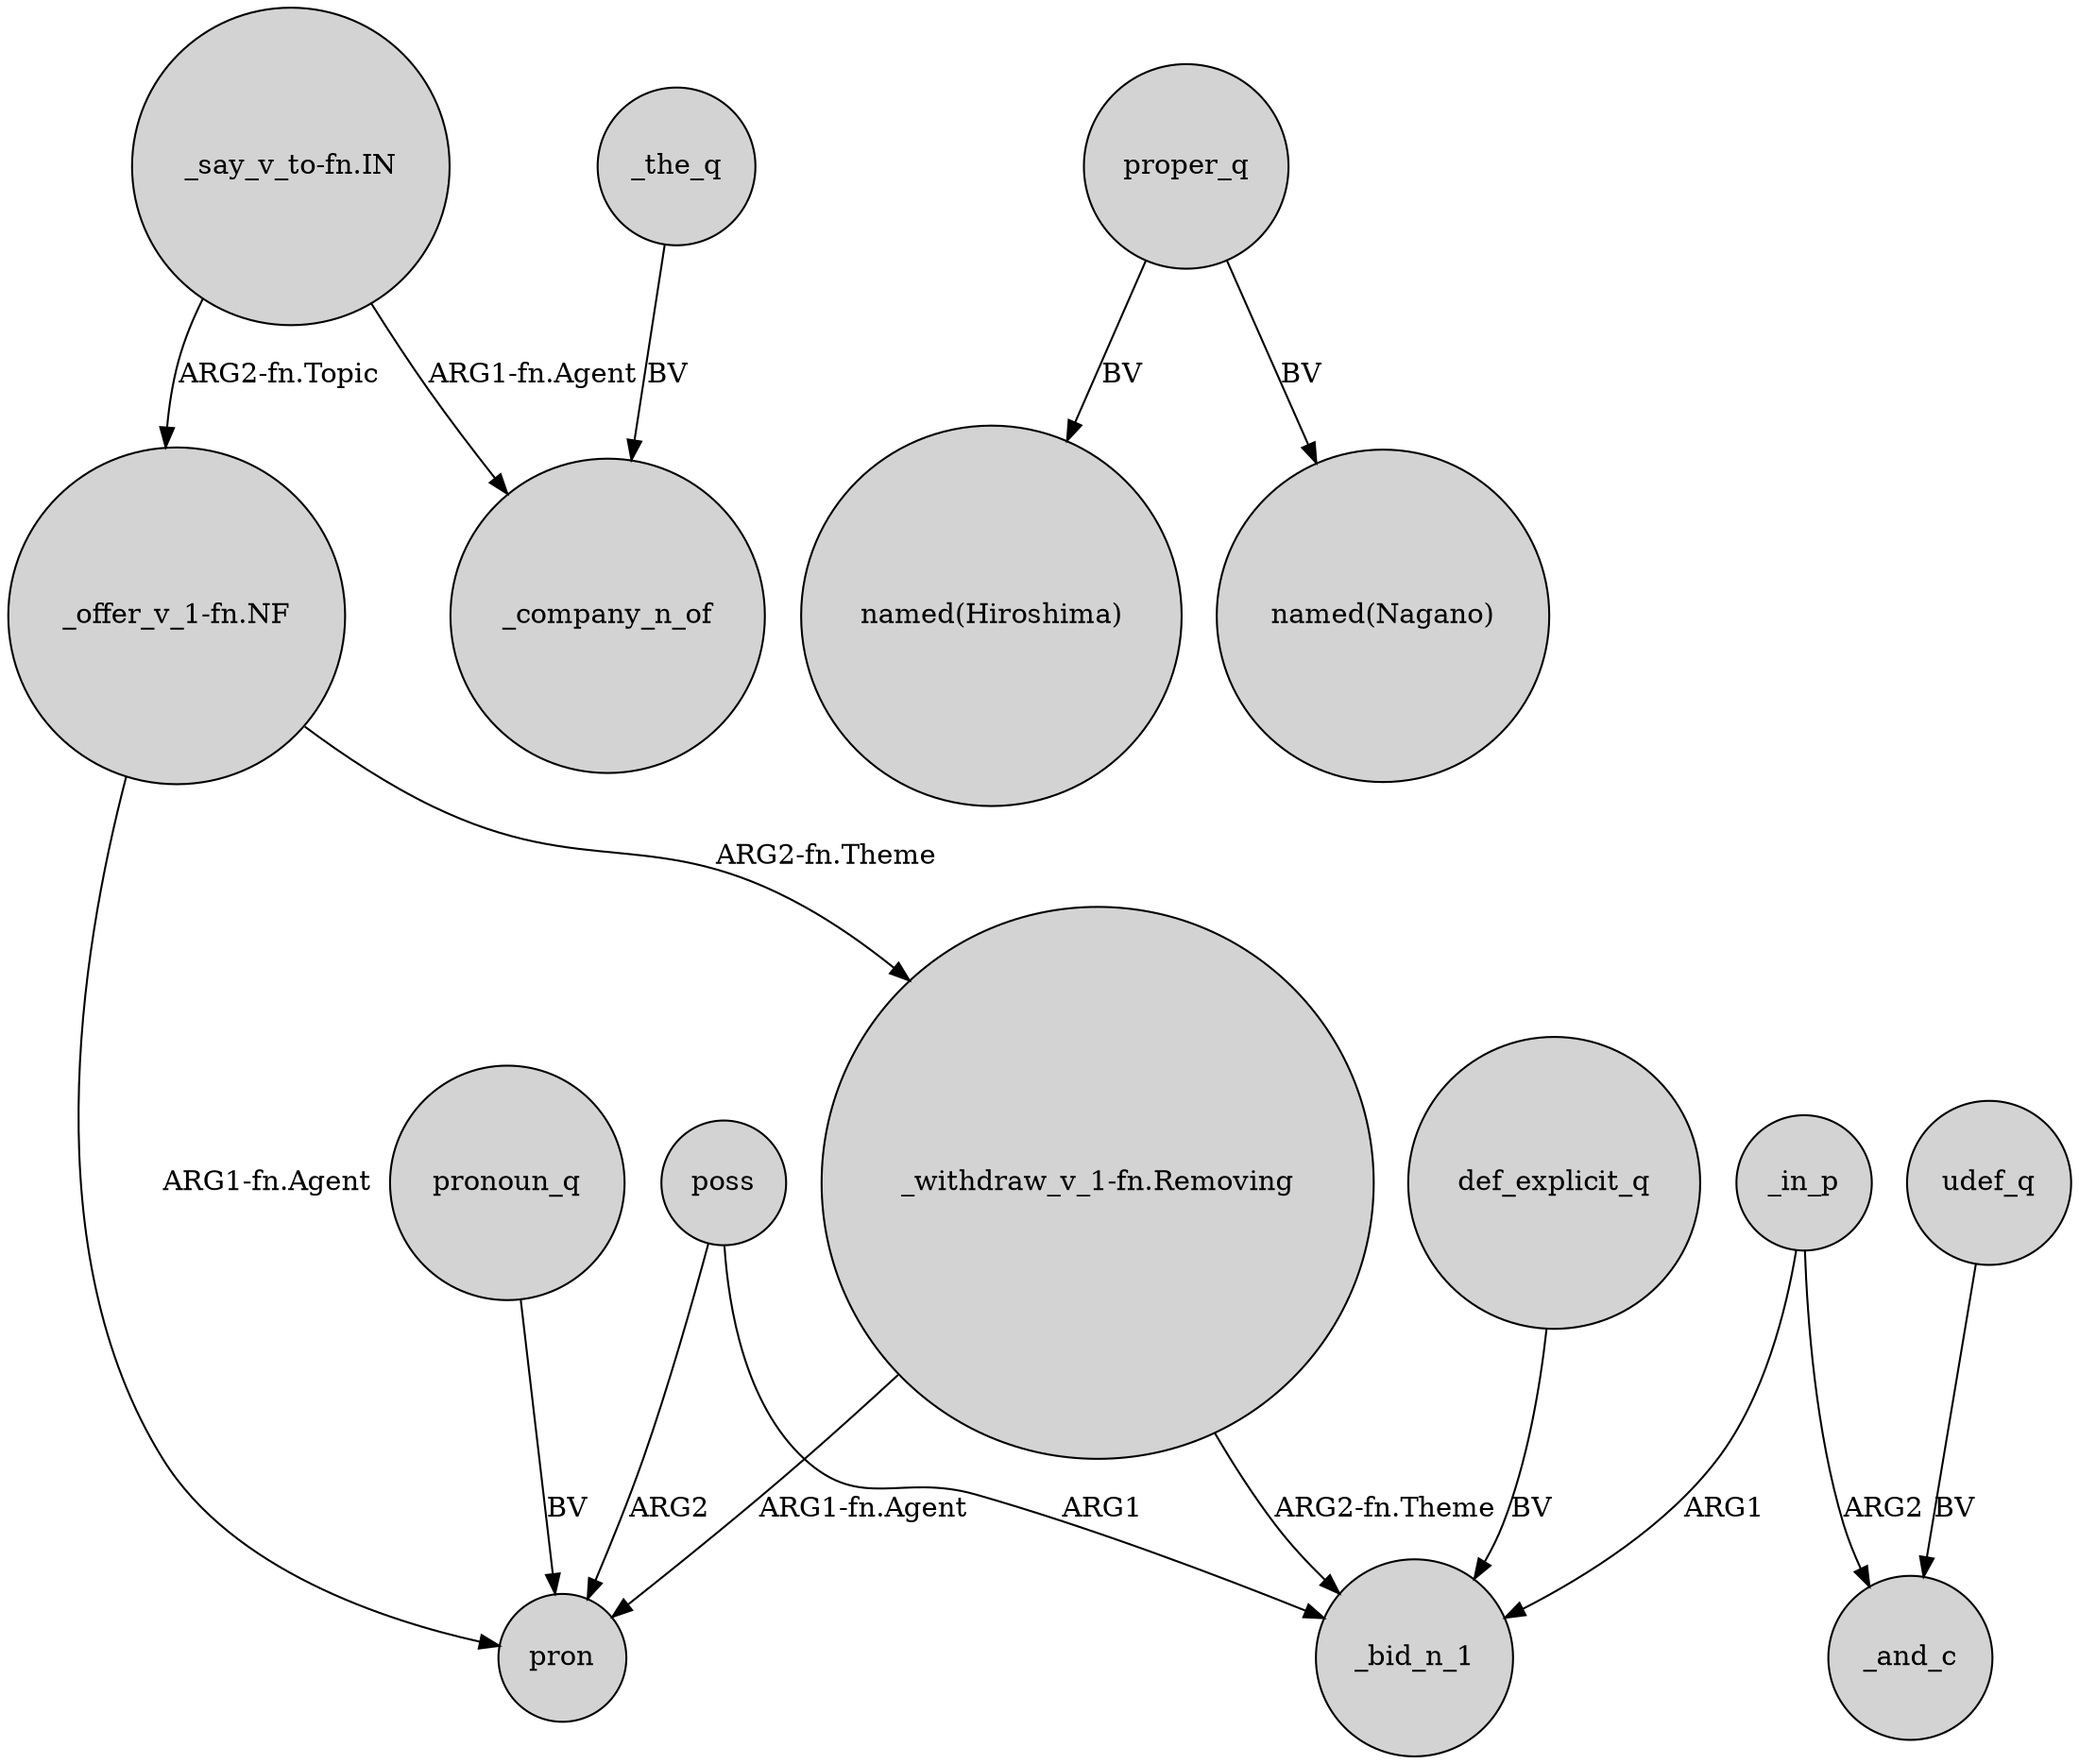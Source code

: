 digraph {
	node [shape=circle style=filled]
	"_offer_v_1-fn.NF" -> "_withdraw_v_1-fn.Removing" [label="ARG2-fn.Theme"]
	proper_q -> "named(Hiroshima)" [label=BV]
	"_say_v_to-fn.IN" -> _company_n_of [label="ARG1-fn.Agent"]
	pronoun_q -> pron [label=BV]
	poss -> pron [label=ARG2]
	"_say_v_to-fn.IN" -> "_offer_v_1-fn.NF" [label="ARG2-fn.Topic"]
	poss -> _bid_n_1 [label=ARG1]
	udef_q -> _and_c [label=BV]
	_the_q -> _company_n_of [label=BV]
	"_withdraw_v_1-fn.Removing" -> _bid_n_1 [label="ARG2-fn.Theme"]
	_in_p -> _and_c [label=ARG2]
	"_withdraw_v_1-fn.Removing" -> pron [label="ARG1-fn.Agent"]
	proper_q -> "named(Nagano)" [label=BV]
	_in_p -> _bid_n_1 [label=ARG1]
	def_explicit_q -> _bid_n_1 [label=BV]
	"_offer_v_1-fn.NF" -> pron [label="ARG1-fn.Agent"]
}
